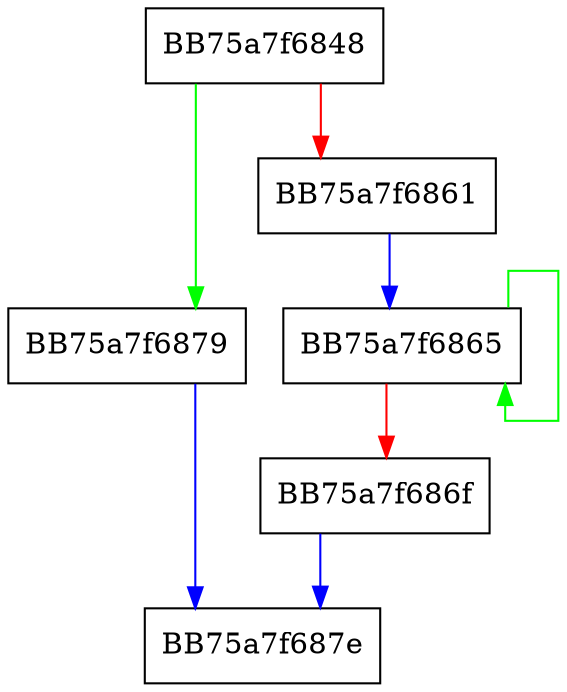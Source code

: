 digraph WPP_SF_iS {
  node [shape="box"];
  graph [splines=ortho];
  BB75a7f6848 -> BB75a7f6879 [color="green"];
  BB75a7f6848 -> BB75a7f6861 [color="red"];
  BB75a7f6861 -> BB75a7f6865 [color="blue"];
  BB75a7f6865 -> BB75a7f6865 [color="green"];
  BB75a7f6865 -> BB75a7f686f [color="red"];
  BB75a7f686f -> BB75a7f687e [color="blue"];
  BB75a7f6879 -> BB75a7f687e [color="blue"];
}
